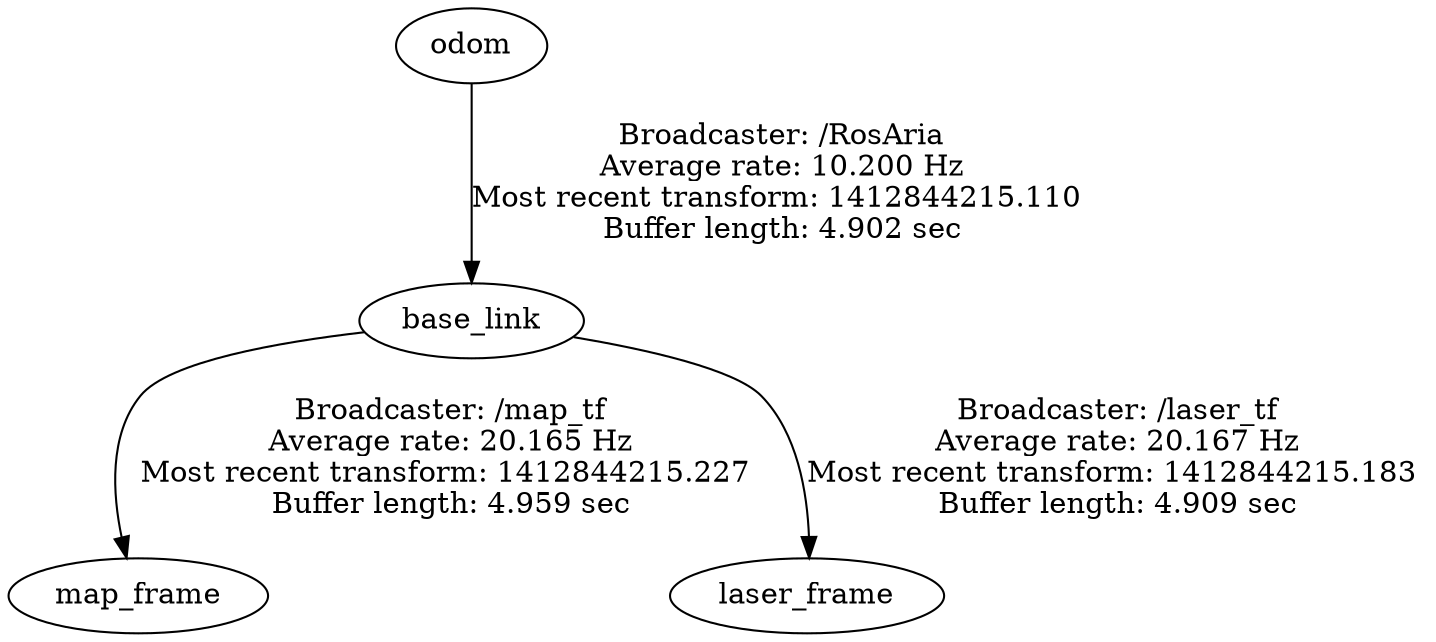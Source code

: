 digraph G {
"odom" -> "base_link"[label="Broadcaster: /RosAria\nAverage rate: 10.200 Hz\nMost recent transform: 1412844215.110 \nBuffer length: 4.902 sec\n"];
"base_link" -> "map_frame"[label="Broadcaster: /map_tf\nAverage rate: 20.165 Hz\nMost recent transform: 1412844215.227 \nBuffer length: 4.959 sec\n"];
"base_link" -> "laser_frame"[label="Broadcaster: /laser_tf\nAverage rate: 20.167 Hz\nMost recent transform: 1412844215.183 \nBuffer length: 4.909 sec\n"];
}